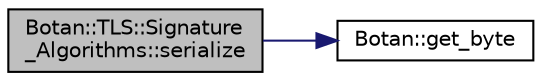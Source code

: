 digraph "Botan::TLS::Signature_Algorithms::serialize"
{
  edge [fontname="Helvetica",fontsize="10",labelfontname="Helvetica",labelfontsize="10"];
  node [fontname="Helvetica",fontsize="10",shape=record];
  rankdir="LR";
  Node2 [label="Botan::TLS::Signature\l_Algorithms::serialize",height=0.2,width=0.4,color="black", fillcolor="grey75", style="filled", fontcolor="black"];
  Node2 -> Node3 [color="midnightblue",fontsize="10",style="solid",fontname="Helvetica"];
  Node3 [label="Botan::get_byte",height=0.2,width=0.4,color="black", fillcolor="white", style="filled",URL="$namespace_botan.html#ad10dc938a651323dddbfe3c1e985774b"];
}
